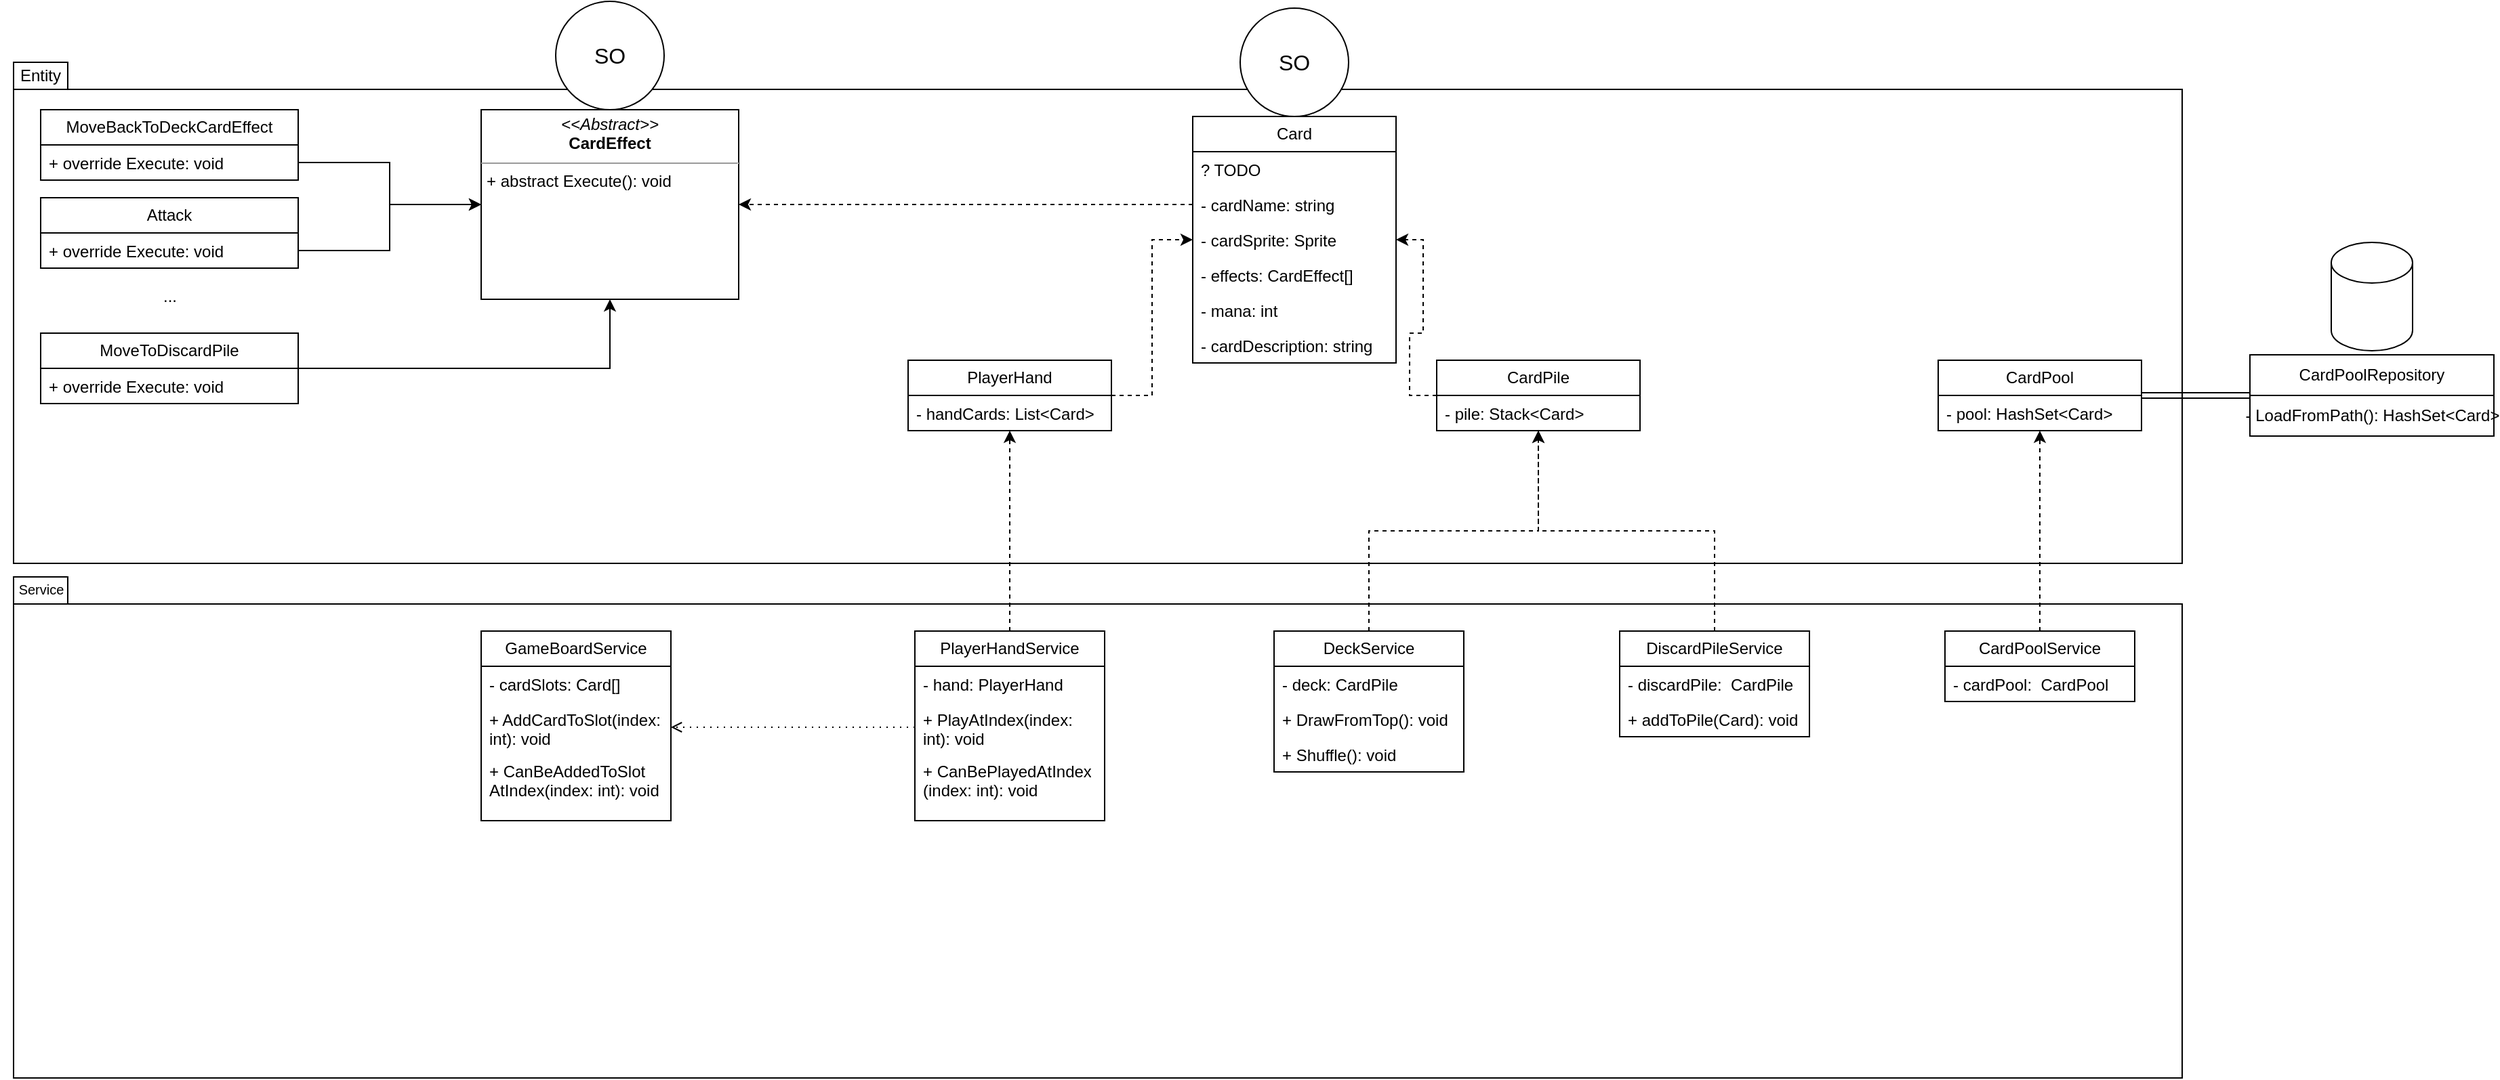 <mxfile version="21.6.1" type="device">
  <diagram id="C5RBs43oDa-KdzZeNtuy" name="Page-1">
    <mxGraphModel dx="2954" dy="2245" grid="1" gridSize="10" guides="1" tooltips="1" connect="1" arrows="1" fold="1" page="1" pageScale="1" pageWidth="827" pageHeight="1169" math="0" shadow="0">
      <root>
        <mxCell id="WIyWlLk6GJQsqaUBKTNV-0" />
        <mxCell id="WIyWlLk6GJQsqaUBKTNV-1" parent="WIyWlLk6GJQsqaUBKTNV-0" />
        <mxCell id="dDIwDJEJSTGHqXr8lB01-47" value="" style="shape=folder;fontStyle=1;spacingTop=10;tabWidth=40;tabHeight=20;tabPosition=left;html=1;whiteSpace=wrap;" parent="WIyWlLk6GJQsqaUBKTNV-1" vertex="1">
          <mxGeometry x="-800" y="470" width="1600" height="370" as="geometry" />
        </mxCell>
        <mxCell id="dDIwDJEJSTGHqXr8lB01-43" value="" style="shape=folder;fontStyle=1;spacingTop=10;tabWidth=40;tabHeight=20;tabPosition=left;html=1;whiteSpace=wrap;" parent="WIyWlLk6GJQsqaUBKTNV-1" vertex="1">
          <mxGeometry x="-800" y="90" width="1600" height="370" as="geometry" />
        </mxCell>
        <mxCell id="dDIwDJEJSTGHqXr8lB01-5" style="edgeStyle=orthogonalEdgeStyle;rounded=0;orthogonalLoop=1;jettySize=auto;html=1;dashed=1;" parent="WIyWlLk6GJQsqaUBKTNV-1" source="qvqpCW7Pz-lQNfFqi8u_-4" target="dDIwDJEJSTGHqXr8lB01-2" edge="1">
          <mxGeometry relative="1" as="geometry" />
        </mxCell>
        <mxCell id="qvqpCW7Pz-lQNfFqi8u_-4" value="CardPile" style="swimlane;fontStyle=0;childLayout=stackLayout;horizontal=1;startSize=26;fillColor=none;horizontalStack=0;resizeParent=1;resizeParentMax=0;resizeLast=0;collapsible=1;marginBottom=0;whiteSpace=wrap;html=1;" parent="WIyWlLk6GJQsqaUBKTNV-1" vertex="1">
          <mxGeometry x="250" y="310" width="150" height="52" as="geometry" />
        </mxCell>
        <mxCell id="qvqpCW7Pz-lQNfFqi8u_-5" value="- pile: Stack&amp;lt;Card&amp;gt;" style="text;strokeColor=none;fillColor=none;align=left;verticalAlign=top;spacingLeft=4;spacingRight=4;overflow=hidden;rotatable=0;points=[[0,0.5],[1,0.5]];portConstraint=eastwest;whiteSpace=wrap;html=1;" parent="qvqpCW7Pz-lQNfFqi8u_-4" vertex="1">
          <mxGeometry y="26" width="150" height="26" as="geometry" />
        </mxCell>
        <mxCell id="dDIwDJEJSTGHqXr8lB01-6" style="edgeStyle=orthogonalEdgeStyle;rounded=0;orthogonalLoop=1;jettySize=auto;html=1;dashed=1;" parent="WIyWlLk6GJQsqaUBKTNV-1" source="qvqpCW7Pz-lQNfFqi8u_-8" target="qvqpCW7Pz-lQNfFqi8u_-4" edge="1">
          <mxGeometry relative="1" as="geometry" />
        </mxCell>
        <mxCell id="qvqpCW7Pz-lQNfFqi8u_-8" value="DeckService" style="swimlane;fontStyle=0;childLayout=stackLayout;horizontal=1;startSize=26;fillColor=none;horizontalStack=0;resizeParent=1;resizeParentMax=0;resizeLast=0;collapsible=1;marginBottom=0;whiteSpace=wrap;html=1;" parent="WIyWlLk6GJQsqaUBKTNV-1" vertex="1">
          <mxGeometry x="130" y="510" width="140" height="104" as="geometry" />
        </mxCell>
        <mxCell id="qvqpCW7Pz-lQNfFqi8u_-9" value="- deck: CardPile" style="text;strokeColor=none;fillColor=none;align=left;verticalAlign=top;spacingLeft=4;spacingRight=4;overflow=hidden;rotatable=0;points=[[0,0.5],[1,0.5]];portConstraint=eastwest;whiteSpace=wrap;html=1;" parent="qvqpCW7Pz-lQNfFqi8u_-8" vertex="1">
          <mxGeometry y="26" width="140" height="26" as="geometry" />
        </mxCell>
        <mxCell id="qvqpCW7Pz-lQNfFqi8u_-10" value="+ DrawFromTop(): void" style="text;strokeColor=none;fillColor=none;align=left;verticalAlign=top;spacingLeft=4;spacingRight=4;overflow=hidden;rotatable=0;points=[[0,0.5],[1,0.5]];portConstraint=eastwest;whiteSpace=wrap;html=1;" parent="qvqpCW7Pz-lQNfFqi8u_-8" vertex="1">
          <mxGeometry y="52" width="140" height="26" as="geometry" />
        </mxCell>
        <mxCell id="qvqpCW7Pz-lQNfFqi8u_-11" value="+ Shuffle(): void" style="text;strokeColor=none;fillColor=none;align=left;verticalAlign=top;spacingLeft=4;spacingRight=4;overflow=hidden;rotatable=0;points=[[0,0.5],[1,0.5]];portConstraint=eastwest;whiteSpace=wrap;html=1;" parent="qvqpCW7Pz-lQNfFqi8u_-8" vertex="1">
          <mxGeometry y="78" width="140" height="26" as="geometry" />
        </mxCell>
        <mxCell id="dDIwDJEJSTGHqXr8lB01-7" style="edgeStyle=orthogonalEdgeStyle;rounded=0;orthogonalLoop=1;jettySize=auto;html=1;dashed=1;" parent="WIyWlLk6GJQsqaUBKTNV-1" source="qvqpCW7Pz-lQNfFqi8u_-16" target="qvqpCW7Pz-lQNfFqi8u_-4" edge="1">
          <mxGeometry relative="1" as="geometry" />
        </mxCell>
        <mxCell id="qvqpCW7Pz-lQNfFqi8u_-16" value="DiscardPileService" style="swimlane;fontStyle=0;childLayout=stackLayout;horizontal=1;startSize=26;fillColor=none;horizontalStack=0;resizeParent=1;resizeParentMax=0;resizeLast=0;collapsible=1;marginBottom=0;whiteSpace=wrap;html=1;" parent="WIyWlLk6GJQsqaUBKTNV-1" vertex="1">
          <mxGeometry x="385" y="510" width="140" height="78" as="geometry" />
        </mxCell>
        <mxCell id="qvqpCW7Pz-lQNfFqi8u_-17" value="- discardPile:&amp;nbsp; CardPile" style="text;strokeColor=none;fillColor=none;align=left;verticalAlign=top;spacingLeft=4;spacingRight=4;overflow=hidden;rotatable=0;points=[[0,0.5],[1,0.5]];portConstraint=eastwest;whiteSpace=wrap;html=1;" parent="qvqpCW7Pz-lQNfFqi8u_-16" vertex="1">
          <mxGeometry y="26" width="140" height="26" as="geometry" />
        </mxCell>
        <mxCell id="qvqpCW7Pz-lQNfFqi8u_-19" value="+ addToPile(Card): void" style="text;strokeColor=none;fillColor=none;align=left;verticalAlign=top;spacingLeft=4;spacingRight=4;overflow=hidden;rotatable=0;points=[[0,0.5],[1,0.5]];portConstraint=eastwest;whiteSpace=wrap;html=1;" parent="qvqpCW7Pz-lQNfFqi8u_-16" vertex="1">
          <mxGeometry y="52" width="140" height="26" as="geometry" />
        </mxCell>
        <mxCell id="dDIwDJEJSTGHqXr8lB01-49" style="edgeStyle=orthogonalEdgeStyle;rounded=0;orthogonalLoop=1;jettySize=auto;html=1;shape=link;" parent="WIyWlLk6GJQsqaUBKTNV-1" source="qvqpCW7Pz-lQNfFqi8u_-21" target="qvqpCW7Pz-lQNfFqi8u_-26" edge="1">
          <mxGeometry relative="1" as="geometry" />
        </mxCell>
        <mxCell id="qvqpCW7Pz-lQNfFqi8u_-21" value="CardPool" style="swimlane;fontStyle=0;childLayout=stackLayout;horizontal=1;startSize=26;fillColor=none;horizontalStack=0;resizeParent=1;resizeParentMax=0;resizeLast=0;collapsible=1;marginBottom=0;whiteSpace=wrap;html=1;" parent="WIyWlLk6GJQsqaUBKTNV-1" vertex="1">
          <mxGeometry x="620" y="310" width="150" height="52" as="geometry" />
        </mxCell>
        <mxCell id="qvqpCW7Pz-lQNfFqi8u_-22" value="- pool: HashSet&amp;lt;Card&amp;gt;" style="text;strokeColor=none;fillColor=none;align=left;verticalAlign=top;spacingLeft=4;spacingRight=4;overflow=hidden;rotatable=0;points=[[0,0.5],[1,0.5]];portConstraint=eastwest;whiteSpace=wrap;html=1;" parent="qvqpCW7Pz-lQNfFqi8u_-21" vertex="1">
          <mxGeometry y="26" width="150" height="26" as="geometry" />
        </mxCell>
        <mxCell id="dDIwDJEJSTGHqXr8lB01-56" style="edgeStyle=orthogonalEdgeStyle;rounded=0;orthogonalLoop=1;jettySize=auto;html=1;dashed=1;" parent="WIyWlLk6GJQsqaUBKTNV-1" source="qvqpCW7Pz-lQNfFqi8u_-23" target="qvqpCW7Pz-lQNfFqi8u_-21" edge="1">
          <mxGeometry relative="1" as="geometry" />
        </mxCell>
        <mxCell id="qvqpCW7Pz-lQNfFqi8u_-23" value="CardPoolService" style="swimlane;fontStyle=0;childLayout=stackLayout;horizontal=1;startSize=26;fillColor=none;horizontalStack=0;resizeParent=1;resizeParentMax=0;resizeLast=0;collapsible=1;marginBottom=0;whiteSpace=wrap;html=1;" parent="WIyWlLk6GJQsqaUBKTNV-1" vertex="1">
          <mxGeometry x="625" y="510" width="140" height="52" as="geometry" />
        </mxCell>
        <mxCell id="qvqpCW7Pz-lQNfFqi8u_-24" value="- cardPool:&amp;nbsp; CardPool" style="text;strokeColor=none;fillColor=none;align=left;verticalAlign=top;spacingLeft=4;spacingRight=4;overflow=hidden;rotatable=0;points=[[0,0.5],[1,0.5]];portConstraint=eastwest;whiteSpace=wrap;html=1;" parent="qvqpCW7Pz-lQNfFqi8u_-23" vertex="1">
          <mxGeometry y="26" width="140" height="26" as="geometry" />
        </mxCell>
        <mxCell id="qvqpCW7Pz-lQNfFqi8u_-26" value="CardPoolRepository" style="swimlane;fontStyle=0;childLayout=stackLayout;horizontal=1;startSize=30;fillColor=none;horizontalStack=0;resizeParent=1;resizeParentMax=0;resizeLast=0;collapsible=1;marginBottom=0;whiteSpace=wrap;html=1;" parent="WIyWlLk6GJQsqaUBKTNV-1" vertex="1">
          <mxGeometry x="850" y="306" width="180" height="60" as="geometry">
            <mxRectangle x="620" y="30" width="150" height="30" as="alternateBounds" />
          </mxGeometry>
        </mxCell>
        <mxCell id="qvqpCW7Pz-lQNfFqi8u_-29" value="- LoadFromPath(): HashSet&amp;lt;Card&amp;gt;" style="text;html=1;align=center;verticalAlign=middle;resizable=0;points=[];autosize=1;strokeColor=none;fillColor=none;" parent="qvqpCW7Pz-lQNfFqi8u_-26" vertex="1">
          <mxGeometry y="30" width="180" height="30" as="geometry" />
        </mxCell>
        <mxCell id="dDIwDJEJSTGHqXr8lB01-4" style="edgeStyle=orthogonalEdgeStyle;rounded=0;orthogonalLoop=1;jettySize=auto;html=1;dashed=1;" parent="WIyWlLk6GJQsqaUBKTNV-1" source="qvqpCW7Pz-lQNfFqi8u_-32" target="dDIwDJEJSTGHqXr8lB01-2" edge="1">
          <mxGeometry relative="1" as="geometry" />
        </mxCell>
        <mxCell id="qvqpCW7Pz-lQNfFqi8u_-32" value="PlayerHand" style="swimlane;fontStyle=0;childLayout=stackLayout;horizontal=1;startSize=26;fillColor=none;horizontalStack=0;resizeParent=1;resizeParentMax=0;resizeLast=0;collapsible=1;marginBottom=0;whiteSpace=wrap;html=1;" parent="WIyWlLk6GJQsqaUBKTNV-1" vertex="1">
          <mxGeometry x="-140" y="310" width="150" height="52" as="geometry" />
        </mxCell>
        <mxCell id="qvqpCW7Pz-lQNfFqi8u_-33" value="- handCards: List&amp;lt;Card&amp;gt;" style="text;strokeColor=none;fillColor=none;align=left;verticalAlign=top;spacingLeft=4;spacingRight=4;overflow=hidden;rotatable=0;points=[[0,0.5],[1,0.5]];portConstraint=eastwest;whiteSpace=wrap;html=1;" parent="qvqpCW7Pz-lQNfFqi8u_-32" vertex="1">
          <mxGeometry y="26" width="150" height="26" as="geometry" />
        </mxCell>
        <mxCell id="dDIwDJEJSTGHqXr8lB01-8" style="edgeStyle=orthogonalEdgeStyle;rounded=0;orthogonalLoop=1;jettySize=auto;html=1;dashed=1;" parent="WIyWlLk6GJQsqaUBKTNV-1" source="qvqpCW7Pz-lQNfFqi8u_-35" target="qvqpCW7Pz-lQNfFqi8u_-32" edge="1">
          <mxGeometry relative="1" as="geometry" />
        </mxCell>
        <mxCell id="qvqpCW7Pz-lQNfFqi8u_-35" value="PlayerHandService" style="swimlane;fontStyle=0;childLayout=stackLayout;horizontal=1;startSize=26;fillColor=none;horizontalStack=0;resizeParent=1;resizeParentMax=0;resizeLast=0;collapsible=1;marginBottom=0;whiteSpace=wrap;html=1;" parent="WIyWlLk6GJQsqaUBKTNV-1" vertex="1">
          <mxGeometry x="-135" y="510" width="140" height="140" as="geometry" />
        </mxCell>
        <mxCell id="qvqpCW7Pz-lQNfFqi8u_-36" value="- hand: PlayerHand" style="text;strokeColor=none;fillColor=none;align=left;verticalAlign=top;spacingLeft=4;spacingRight=4;overflow=hidden;rotatable=0;points=[[0,0.5],[1,0.5]];portConstraint=eastwest;whiteSpace=wrap;html=1;" parent="qvqpCW7Pz-lQNfFqi8u_-35" vertex="1">
          <mxGeometry y="26" width="140" height="26" as="geometry" />
        </mxCell>
        <mxCell id="qvqpCW7Pz-lQNfFqi8u_-37" value="+ PlayAtIndex(index: int): void" style="text;strokeColor=none;fillColor=none;align=left;verticalAlign=top;spacingLeft=4;spacingRight=4;overflow=hidden;rotatable=0;points=[[0,0.5],[1,0.5]];portConstraint=eastwest;whiteSpace=wrap;html=1;" parent="qvqpCW7Pz-lQNfFqi8u_-35" vertex="1">
          <mxGeometry y="52" width="140" height="38" as="geometry" />
        </mxCell>
        <mxCell id="qvqpCW7Pz-lQNfFqi8u_-39" value="+ CanBePlayedAtIndex&lt;br&gt;(index: int): void" style="text;strokeColor=none;fillColor=none;align=left;verticalAlign=top;spacingLeft=4;spacingRight=4;overflow=hidden;rotatable=0;points=[[0,0.5],[1,0.5]];portConstraint=eastwest;whiteSpace=wrap;html=1;" parent="qvqpCW7Pz-lQNfFqi8u_-35" vertex="1">
          <mxGeometry y="90" width="140" height="50" as="geometry" />
        </mxCell>
        <mxCell id="dDIwDJEJSTGHqXr8lB01-2" value="Card" style="swimlane;fontStyle=0;childLayout=stackLayout;horizontal=1;startSize=26;fillColor=none;horizontalStack=0;resizeParent=1;resizeParentMax=0;resizeLast=0;collapsible=1;marginBottom=0;whiteSpace=wrap;html=1;" parent="WIyWlLk6GJQsqaUBKTNV-1" vertex="1">
          <mxGeometry x="70" y="130" width="150" height="182" as="geometry" />
        </mxCell>
        <mxCell id="dDIwDJEJSTGHqXr8lB01-3" value="? TODO" style="text;strokeColor=none;fillColor=none;align=left;verticalAlign=top;spacingLeft=4;spacingRight=4;overflow=hidden;rotatable=0;points=[[0,0.5],[1,0.5]];portConstraint=eastwest;whiteSpace=wrap;html=1;" parent="dDIwDJEJSTGHqXr8lB01-2" vertex="1">
          <mxGeometry y="26" width="150" height="26" as="geometry" />
        </mxCell>
        <mxCell id="dDIwDJEJSTGHqXr8lB01-10" value="- cardName: string" style="text;strokeColor=none;fillColor=none;align=left;verticalAlign=top;spacingLeft=4;spacingRight=4;overflow=hidden;rotatable=0;points=[[0,0.5],[1,0.5]];portConstraint=eastwest;whiteSpace=wrap;html=1;" parent="dDIwDJEJSTGHqXr8lB01-2" vertex="1">
          <mxGeometry y="52" width="150" height="26" as="geometry" />
        </mxCell>
        <mxCell id="dDIwDJEJSTGHqXr8lB01-11" value="- cardSprite: Sprite" style="text;strokeColor=none;fillColor=none;align=left;verticalAlign=top;spacingLeft=4;spacingRight=4;overflow=hidden;rotatable=0;points=[[0,0.5],[1,0.5]];portConstraint=eastwest;whiteSpace=wrap;html=1;" parent="dDIwDJEJSTGHqXr8lB01-2" vertex="1">
          <mxGeometry y="78" width="150" height="26" as="geometry" />
        </mxCell>
        <mxCell id="dDIwDJEJSTGHqXr8lB01-12" value="- effects: CardEffect[]" style="text;strokeColor=none;fillColor=none;align=left;verticalAlign=top;spacingLeft=4;spacingRight=4;overflow=hidden;rotatable=0;points=[[0,0.5],[1,0.5]];portConstraint=eastwest;whiteSpace=wrap;html=1;" parent="dDIwDJEJSTGHqXr8lB01-2" vertex="1">
          <mxGeometry y="104" width="150" height="26" as="geometry" />
        </mxCell>
        <mxCell id="FwULBE35Prdf7N5nhsue-0" value="- mana: int" style="text;strokeColor=none;fillColor=none;align=left;verticalAlign=top;spacingLeft=4;spacingRight=4;overflow=hidden;rotatable=0;points=[[0,0.5],[1,0.5]];portConstraint=eastwest;whiteSpace=wrap;html=1;" vertex="1" parent="dDIwDJEJSTGHqXr8lB01-2">
          <mxGeometry y="130" width="150" height="26" as="geometry" />
        </mxCell>
        <mxCell id="FwULBE35Prdf7N5nhsue-3" value="- cardDescription: string" style="text;strokeColor=none;fillColor=none;align=left;verticalAlign=top;spacingLeft=4;spacingRight=4;overflow=hidden;rotatable=0;points=[[0,0.5],[1,0.5]];portConstraint=eastwest;whiteSpace=wrap;html=1;" vertex="1" parent="dDIwDJEJSTGHqXr8lB01-2">
          <mxGeometry y="156" width="150" height="26" as="geometry" />
        </mxCell>
        <mxCell id="dDIwDJEJSTGHqXr8lB01-18" value="&lt;p style=&quot;margin:0px;margin-top:4px;text-align:center;&quot;&gt;&lt;i&gt;&amp;lt;&amp;lt;Abstract&amp;gt;&amp;gt;&lt;/i&gt;&lt;br&gt;&lt;b&gt;CardEffect&lt;/b&gt;&lt;/p&gt;&lt;hr size=&quot;1&quot;&gt;&lt;p style=&quot;margin:0px;margin-left:4px;&quot;&gt;&lt;span style=&quot;background-color: initial;&quot;&gt;+ abstract Execute(): void&lt;/span&gt;&lt;br&gt;&lt;/p&gt;" style="verticalAlign=top;align=left;overflow=fill;fontSize=12;fontFamily=Helvetica;html=1;whiteSpace=wrap;" parent="WIyWlLk6GJQsqaUBKTNV-1" vertex="1">
          <mxGeometry x="-455" y="125" width="190" height="140" as="geometry" />
        </mxCell>
        <mxCell id="dDIwDJEJSTGHqXr8lB01-23" value="GameBoardService" style="swimlane;fontStyle=0;childLayout=stackLayout;horizontal=1;startSize=26;fillColor=none;horizontalStack=0;resizeParent=1;resizeParentMax=0;resizeLast=0;collapsible=1;marginBottom=0;whiteSpace=wrap;html=1;" parent="WIyWlLk6GJQsqaUBKTNV-1" vertex="1">
          <mxGeometry x="-455" y="510" width="140" height="140" as="geometry" />
        </mxCell>
        <mxCell id="dDIwDJEJSTGHqXr8lB01-24" value="- cardSlots: Card[]" style="text;strokeColor=none;fillColor=none;align=left;verticalAlign=top;spacingLeft=4;spacingRight=4;overflow=hidden;rotatable=0;points=[[0,0.5],[1,0.5]];portConstraint=eastwest;whiteSpace=wrap;html=1;" parent="dDIwDJEJSTGHqXr8lB01-23" vertex="1">
          <mxGeometry y="26" width="140" height="26" as="geometry" />
        </mxCell>
        <mxCell id="dDIwDJEJSTGHqXr8lB01-25" value="+ AddCardToSlot(index: int): void" style="text;strokeColor=none;fillColor=none;align=left;verticalAlign=top;spacingLeft=4;spacingRight=4;overflow=hidden;rotatable=0;points=[[0,0.5],[1,0.5]];portConstraint=eastwest;whiteSpace=wrap;html=1;" parent="dDIwDJEJSTGHqXr8lB01-23" vertex="1">
          <mxGeometry y="52" width="140" height="38" as="geometry" />
        </mxCell>
        <mxCell id="dDIwDJEJSTGHqXr8lB01-26" value="+ CanBeAddedToSlot AtIndex(index: int): void" style="text;strokeColor=none;fillColor=none;align=left;verticalAlign=top;spacingLeft=4;spacingRight=4;overflow=hidden;rotatable=0;points=[[0,0.5],[1,0.5]];portConstraint=eastwest;whiteSpace=wrap;html=1;" parent="dDIwDJEJSTGHqXr8lB01-23" vertex="1">
          <mxGeometry y="90" width="140" height="50" as="geometry" />
        </mxCell>
        <mxCell id="dDIwDJEJSTGHqXr8lB01-27" style="edgeStyle=orthogonalEdgeStyle;rounded=0;orthogonalLoop=1;jettySize=auto;html=1;dashed=1;" parent="WIyWlLk6GJQsqaUBKTNV-1" source="dDIwDJEJSTGHqXr8lB01-10" target="dDIwDJEJSTGHqXr8lB01-18" edge="1">
          <mxGeometry relative="1" as="geometry" />
        </mxCell>
        <mxCell id="dDIwDJEJSTGHqXr8lB01-28" value="MoveBackToDeckCardEffect" style="swimlane;fontStyle=0;childLayout=stackLayout;horizontal=1;startSize=26;fillColor=none;horizontalStack=0;resizeParent=1;resizeParentMax=0;resizeLast=0;collapsible=1;marginBottom=0;whiteSpace=wrap;html=1;" parent="WIyWlLk6GJQsqaUBKTNV-1" vertex="1">
          <mxGeometry x="-780" y="125" width="190" height="52" as="geometry" />
        </mxCell>
        <mxCell id="dDIwDJEJSTGHqXr8lB01-32" value="+ override Execute: void" style="text;strokeColor=none;fillColor=none;align=left;verticalAlign=top;spacingLeft=4;spacingRight=4;overflow=hidden;rotatable=0;points=[[0,0.5],[1,0.5]];portConstraint=eastwest;whiteSpace=wrap;html=1;" parent="dDIwDJEJSTGHqXr8lB01-28" vertex="1">
          <mxGeometry y="26" width="190" height="26" as="geometry" />
        </mxCell>
        <mxCell id="dDIwDJEJSTGHqXr8lB01-34" style="edgeStyle=orthogonalEdgeStyle;rounded=0;orthogonalLoop=1;jettySize=auto;html=1;" parent="WIyWlLk6GJQsqaUBKTNV-1" source="dDIwDJEJSTGHqXr8lB01-32" target="dDIwDJEJSTGHqXr8lB01-18" edge="1">
          <mxGeometry relative="1" as="geometry" />
        </mxCell>
        <mxCell id="dDIwDJEJSTGHqXr8lB01-35" value="Attack" style="swimlane;fontStyle=0;childLayout=stackLayout;horizontal=1;startSize=26;fillColor=none;horizontalStack=0;resizeParent=1;resizeParentMax=0;resizeLast=0;collapsible=1;marginBottom=0;whiteSpace=wrap;html=1;" parent="WIyWlLk6GJQsqaUBKTNV-1" vertex="1">
          <mxGeometry x="-780" y="190" width="190" height="52" as="geometry" />
        </mxCell>
        <mxCell id="dDIwDJEJSTGHqXr8lB01-36" value="+ override Execute: void" style="text;strokeColor=none;fillColor=none;align=left;verticalAlign=top;spacingLeft=4;spacingRight=4;overflow=hidden;rotatable=0;points=[[0,0.5],[1,0.5]];portConstraint=eastwest;whiteSpace=wrap;html=1;" parent="dDIwDJEJSTGHqXr8lB01-35" vertex="1">
          <mxGeometry y="26" width="190" height="26" as="geometry" />
        </mxCell>
        <mxCell id="dDIwDJEJSTGHqXr8lB01-38" value="..." style="text;html=1;align=center;verticalAlign=middle;resizable=0;points=[];autosize=1;strokeColor=none;fillColor=none;" parent="WIyWlLk6GJQsqaUBKTNV-1" vertex="1">
          <mxGeometry x="-700" y="248" width="30" height="30" as="geometry" />
        </mxCell>
        <mxCell id="dDIwDJEJSTGHqXr8lB01-42" style="edgeStyle=orthogonalEdgeStyle;rounded=0;orthogonalLoop=1;jettySize=auto;html=1;" parent="WIyWlLk6GJQsqaUBKTNV-1" source="dDIwDJEJSTGHqXr8lB01-39" target="dDIwDJEJSTGHqXr8lB01-18" edge="1">
          <mxGeometry relative="1" as="geometry" />
        </mxCell>
        <mxCell id="dDIwDJEJSTGHqXr8lB01-39" value="MoveToDiscardPile" style="swimlane;fontStyle=0;childLayout=stackLayout;horizontal=1;startSize=26;fillColor=none;horizontalStack=0;resizeParent=1;resizeParentMax=0;resizeLast=0;collapsible=1;marginBottom=0;whiteSpace=wrap;html=1;" parent="WIyWlLk6GJQsqaUBKTNV-1" vertex="1">
          <mxGeometry x="-780" y="290" width="190" height="52" as="geometry" />
        </mxCell>
        <mxCell id="dDIwDJEJSTGHqXr8lB01-40" value="+ override Execute: void" style="text;strokeColor=none;fillColor=none;align=left;verticalAlign=top;spacingLeft=4;spacingRight=4;overflow=hidden;rotatable=0;points=[[0,0.5],[1,0.5]];portConstraint=eastwest;whiteSpace=wrap;html=1;" parent="dDIwDJEJSTGHqXr8lB01-39" vertex="1">
          <mxGeometry y="26" width="190" height="26" as="geometry" />
        </mxCell>
        <mxCell id="dDIwDJEJSTGHqXr8lB01-41" style="edgeStyle=orthogonalEdgeStyle;rounded=0;orthogonalLoop=1;jettySize=auto;html=1;" parent="WIyWlLk6GJQsqaUBKTNV-1" source="dDIwDJEJSTGHqXr8lB01-36" target="dDIwDJEJSTGHqXr8lB01-18" edge="1">
          <mxGeometry relative="1" as="geometry" />
        </mxCell>
        <mxCell id="dDIwDJEJSTGHqXr8lB01-46" value="Entity" style="text;html=1;strokeColor=none;fillColor=none;align=center;verticalAlign=middle;whiteSpace=wrap;rounded=0;" parent="WIyWlLk6GJQsqaUBKTNV-1" vertex="1">
          <mxGeometry x="-800" y="90" width="40" height="20" as="geometry" />
        </mxCell>
        <mxCell id="dDIwDJEJSTGHqXr8lB01-48" value="Service" style="text;html=1;align=center;verticalAlign=middle;resizable=0;points=[];autosize=1;strokeColor=none;fillColor=none;fontSize=10;" parent="WIyWlLk6GJQsqaUBKTNV-1" vertex="1">
          <mxGeometry x="-810" y="464" width="60" height="30" as="geometry" />
        </mxCell>
        <mxCell id="dDIwDJEJSTGHqXr8lB01-51" value="" style="shape=cylinder3;whiteSpace=wrap;html=1;boundedLbl=1;backgroundOutline=1;size=15;" parent="WIyWlLk6GJQsqaUBKTNV-1" vertex="1">
          <mxGeometry x="910" y="223" width="60" height="80" as="geometry" />
        </mxCell>
        <mxCell id="dDIwDJEJSTGHqXr8lB01-53" style="edgeStyle=orthogonalEdgeStyle;rounded=0;orthogonalLoop=1;jettySize=auto;html=1;dashed=1;dashPattern=1 4;endArrow=open;endFill=0;" parent="WIyWlLk6GJQsqaUBKTNV-1" source="qvqpCW7Pz-lQNfFqi8u_-37" target="dDIwDJEJSTGHqXr8lB01-25" edge="1">
          <mxGeometry relative="1" as="geometry" />
        </mxCell>
        <mxCell id="FwULBE35Prdf7N5nhsue-1" value="SO" style="ellipse;shape=umlEntity;whiteSpace=wrap;html=1;fontSize=16;" vertex="1" parent="WIyWlLk6GJQsqaUBKTNV-1">
          <mxGeometry x="105" y="50" width="80" height="80" as="geometry" />
        </mxCell>
        <mxCell id="FwULBE35Prdf7N5nhsue-2" value="SO" style="ellipse;shape=umlEntity;whiteSpace=wrap;html=1;fontSize=16;" vertex="1" parent="WIyWlLk6GJQsqaUBKTNV-1">
          <mxGeometry x="-400" y="45" width="80" height="80" as="geometry" />
        </mxCell>
      </root>
    </mxGraphModel>
  </diagram>
</mxfile>
